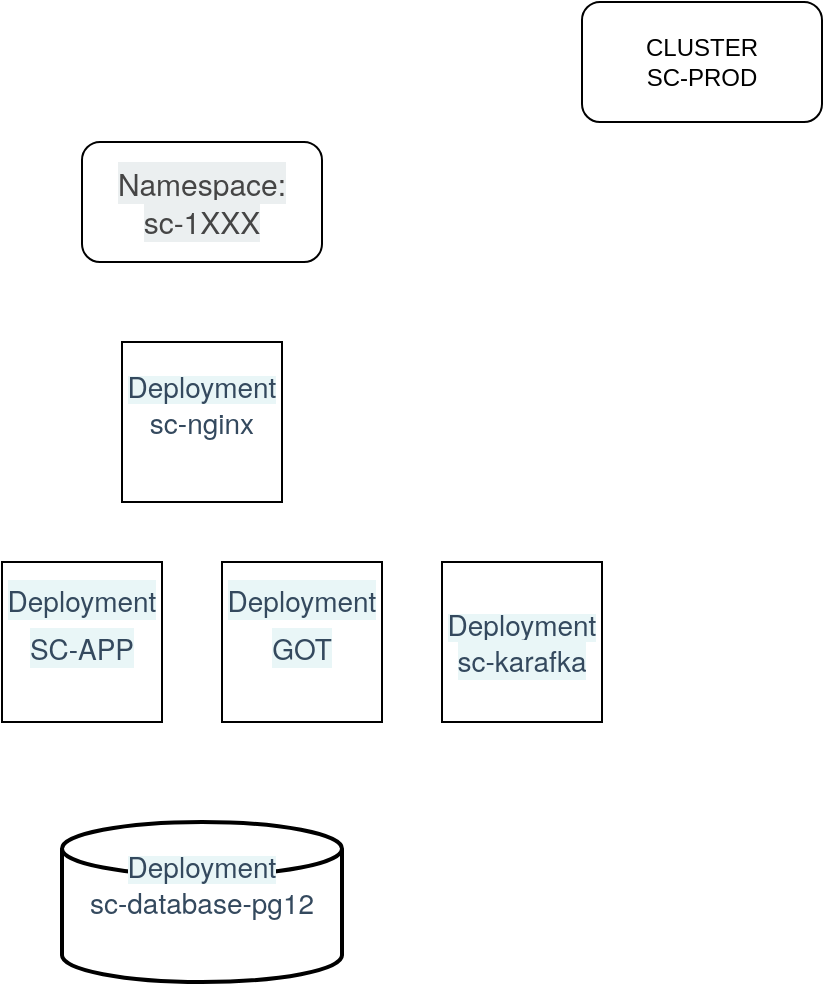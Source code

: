 <mxfile version="19.0.3" type="github">
  <diagram id="VxW4d5q7raR0c0rR2ctT" name="Page-1">
    <mxGraphModel dx="1422" dy="786" grid="1" gridSize="10" guides="1" tooltips="1" connect="1" arrows="1" fold="1" page="1" pageScale="1" pageWidth="850" pageHeight="1100" math="0" shadow="0">
      <root>
        <mxCell id="0" />
        <mxCell id="1" parent="0" />
        <mxCell id="yihj3f8BIdq0uMKdQFd8-1" value="CLUSTER&lt;br&gt;SC-PROD" style="rounded=1;whiteSpace=wrap;html=1;" vertex="1" parent="1">
          <mxGeometry x="350" width="120" height="60" as="geometry" />
        </mxCell>
        <mxCell id="yihj3f8BIdq0uMKdQFd8-2" value="&lt;span style=&quot;color: rgb(69, 69, 69); font-family: Prompt, &amp;quot;Helvetica Neue Light&amp;quot;, &amp;quot;Helvetica Neue&amp;quot;, Helvetica, Arial, sans-serif; font-size: 15px; text-align: start; background-color: rgb(235, 239, 240);&quot;&gt;Namespace:&lt;br&gt;sc-1XXX&lt;/span&gt;" style="rounded=1;whiteSpace=wrap;html=1;" vertex="1" parent="1">
          <mxGeometry x="100" y="70" width="120" height="60" as="geometry" />
        </mxCell>
        <mxCell id="yihj3f8BIdq0uMKdQFd8-3" value="&lt;span style=&quot;color: rgb(52, 73, 94); font-family: Prompt, &amp;quot;Helvetica Neue Light&amp;quot;, &amp;quot;Helvetica Neue&amp;quot;, Helvetica, Arial, sans-serif; font-size: 14px; background-color: rgb(233, 246, 247);&quot;&gt;Deployment&lt;br&gt;SC-APP&lt;/span&gt;&lt;span style=&quot;color: rgb(52, 73, 94); font-family: Prompt, &amp;quot;Helvetica Neue Light&amp;quot;, &amp;quot;Helvetica Neue&amp;quot;, Helvetica, Arial, sans-serif; font-size: 21px; text-align: start; background-color: rgb(255, 255, 255);&quot;&gt;&lt;br&gt;&lt;/span&gt;&lt;span style=&quot;color: rgb(52, 73, 94); font-family: Prompt, &amp;quot;Helvetica Neue Light&amp;quot;, &amp;quot;Helvetica Neue&amp;quot;, Helvetica, Arial, sans-serif; font-size: 14px; background-color: rgb(233, 246, 247);&quot;&gt;&lt;br&gt;&lt;/span&gt;" style="whiteSpace=wrap;html=1;aspect=fixed;" vertex="1" parent="1">
          <mxGeometry x="60" y="280" width="80" height="80" as="geometry" />
        </mxCell>
        <mxCell id="yihj3f8BIdq0uMKdQFd8-4" value="&lt;span style=&quot;color: rgb(52, 73, 94); font-family: Prompt, &amp;quot;Helvetica Neue Light&amp;quot;, &amp;quot;Helvetica Neue&amp;quot;, Helvetica, Arial, sans-serif; font-size: 14px; background-color: rgb(233, 246, 247);&quot;&gt;Deployment&lt;br&gt;GOT&lt;/span&gt;&lt;span style=&quot;color: rgb(52, 73, 94); font-family: Prompt, &amp;quot;Helvetica Neue Light&amp;quot;, &amp;quot;Helvetica Neue&amp;quot;, Helvetica, Arial, sans-serif; font-size: 21px; text-align: start; background-color: rgb(255, 255, 255);&quot;&gt;&lt;br&gt;&lt;/span&gt;&lt;span style=&quot;color: rgb(52, 73, 94); font-family: Prompt, &amp;quot;Helvetica Neue Light&amp;quot;, &amp;quot;Helvetica Neue&amp;quot;, Helvetica, Arial, sans-serif; font-size: 14px; background-color: rgb(233, 246, 247);&quot;&gt;&lt;br&gt;&lt;/span&gt;" style="whiteSpace=wrap;html=1;aspect=fixed;" vertex="1" parent="1">
          <mxGeometry x="170" y="280" width="80" height="80" as="geometry" />
        </mxCell>
        <mxCell id="yihj3f8BIdq0uMKdQFd8-6" value="&lt;span style=&quot;background-color: rgb(233, 246, 247);&quot;&gt;&lt;font face=&quot;Prompt, Helvetica Neue Light, Helvetica Neue, Helvetica, Arial, sans-serif&quot; color=&quot;#34495e&quot;&gt;&lt;span style=&quot;font-size: 14px;&quot;&gt;Deployment&lt;/span&gt;&lt;/font&gt;&lt;br&gt;&lt;div style=&quot;text-align: center;&quot;&gt;&lt;span style=&quot;background-color: rgb(255, 255, 255); text-align: start; font-size: 14px;&quot;&gt;&lt;font face=&quot;Prompt, Helvetica Neue Light, Helvetica Neue, Helvetica, Arial, sans-serif&quot; color=&quot;#34495e&quot;&gt;sc-nginx&lt;/font&gt;&lt;/span&gt;&lt;/div&gt;&lt;/span&gt;&lt;span style=&quot;color: rgb(52, 73, 94); font-family: Prompt, &amp;quot;Helvetica Neue Light&amp;quot;, &amp;quot;Helvetica Neue&amp;quot;, Helvetica, Arial, sans-serif; font-size: 14px; background-color: rgb(233, 246, 247);&quot;&gt;&lt;br&gt;&lt;/span&gt;" style="whiteSpace=wrap;html=1;aspect=fixed;" vertex="1" parent="1">
          <mxGeometry x="120" y="170" width="80" height="80" as="geometry" />
        </mxCell>
        <mxCell id="yihj3f8BIdq0uMKdQFd8-9" style="edgeStyle=orthogonalEdgeStyle;rounded=0;orthogonalLoop=1;jettySize=auto;html=1;exitX=0.5;exitY=1;exitDx=0;exitDy=0;" edge="1" parent="1">
          <mxGeometry relative="1" as="geometry">
            <mxPoint x="170" y="470" as="sourcePoint" />
            <mxPoint x="170" y="470" as="targetPoint" />
          </mxGeometry>
        </mxCell>
        <mxCell id="yihj3f8BIdq0uMKdQFd8-10" value="&lt;span style=&quot;background-color: rgb(233, 246, 247);&quot;&gt;&lt;font face=&quot;Prompt, Helvetica Neue Light, Helvetica Neue, Helvetica, Arial, sans-serif&quot; color=&quot;#34495e&quot;&gt;&lt;span style=&quot;font-size: 14px;&quot;&gt;Deployment&lt;/span&gt;&lt;/font&gt;&lt;br&gt;&lt;div&gt;&lt;span style=&quot;background-color: rgb(255, 255, 255); text-align: start; font-size: 14px;&quot;&gt;&lt;font face=&quot;Prompt, Helvetica Neue Light, Helvetica Neue, Helvetica, Arial, sans-serif&quot; color=&quot;#34495e&quot;&gt;sc-database-pg12&lt;/font&gt;&lt;/span&gt;&lt;/div&gt;&lt;/span&gt;&lt;span style=&quot;color: rgb(52, 73, 94); font-family: Prompt, &amp;quot;Helvetica Neue Light&amp;quot;, &amp;quot;Helvetica Neue&amp;quot;, Helvetica, Arial, sans-serif; font-size: 14px; background-color: rgb(233, 246, 247);&quot;&gt;&lt;br style=&quot;&quot;&gt;&lt;/span&gt;" style="strokeWidth=2;html=1;shape=mxgraph.flowchart.database;whiteSpace=wrap;" vertex="1" parent="1">
          <mxGeometry x="90" y="410" width="140" height="80" as="geometry" />
        </mxCell>
        <mxCell id="yihj3f8BIdq0uMKdQFd8-13" value="&lt;span style=&quot;background-color: rgb(233, 246, 247);&quot;&gt;&lt;font face=&quot;Prompt, Helvetica Neue Light, Helvetica Neue, Helvetica, Arial, sans-serif&quot; color=&quot;#34495e&quot;&gt;&lt;span style=&quot;font-size: 14px;&quot;&gt;Deployment&lt;br&gt;&lt;/span&gt;&lt;/font&gt;&lt;/span&gt;&lt;span style=&quot;color: rgb(52, 73, 94); font-family: Prompt, &amp;quot;Helvetica Neue Light&amp;quot;, &amp;quot;Helvetica Neue&amp;quot;, Helvetica, Arial, sans-serif; text-align: start; background-color: rgb(233, 246, 247); font-size: 14px;&quot;&gt;sc-karafka&lt;/span&gt;&lt;span style=&quot;background-color: rgb(233, 246, 247);&quot;&gt;&lt;font face=&quot;Prompt, Helvetica Neue Light, Helvetica Neue, Helvetica, Arial, sans-serif&quot; color=&quot;#34495e&quot;&gt;&lt;span style=&quot;font-size: 14px;&quot;&gt;&lt;br&gt;&lt;/span&gt;&lt;/font&gt;&lt;/span&gt;" style="whiteSpace=wrap;html=1;aspect=fixed;" vertex="1" parent="1">
          <mxGeometry x="280" y="280" width="80" height="80" as="geometry" />
        </mxCell>
      </root>
    </mxGraphModel>
  </diagram>
</mxfile>
